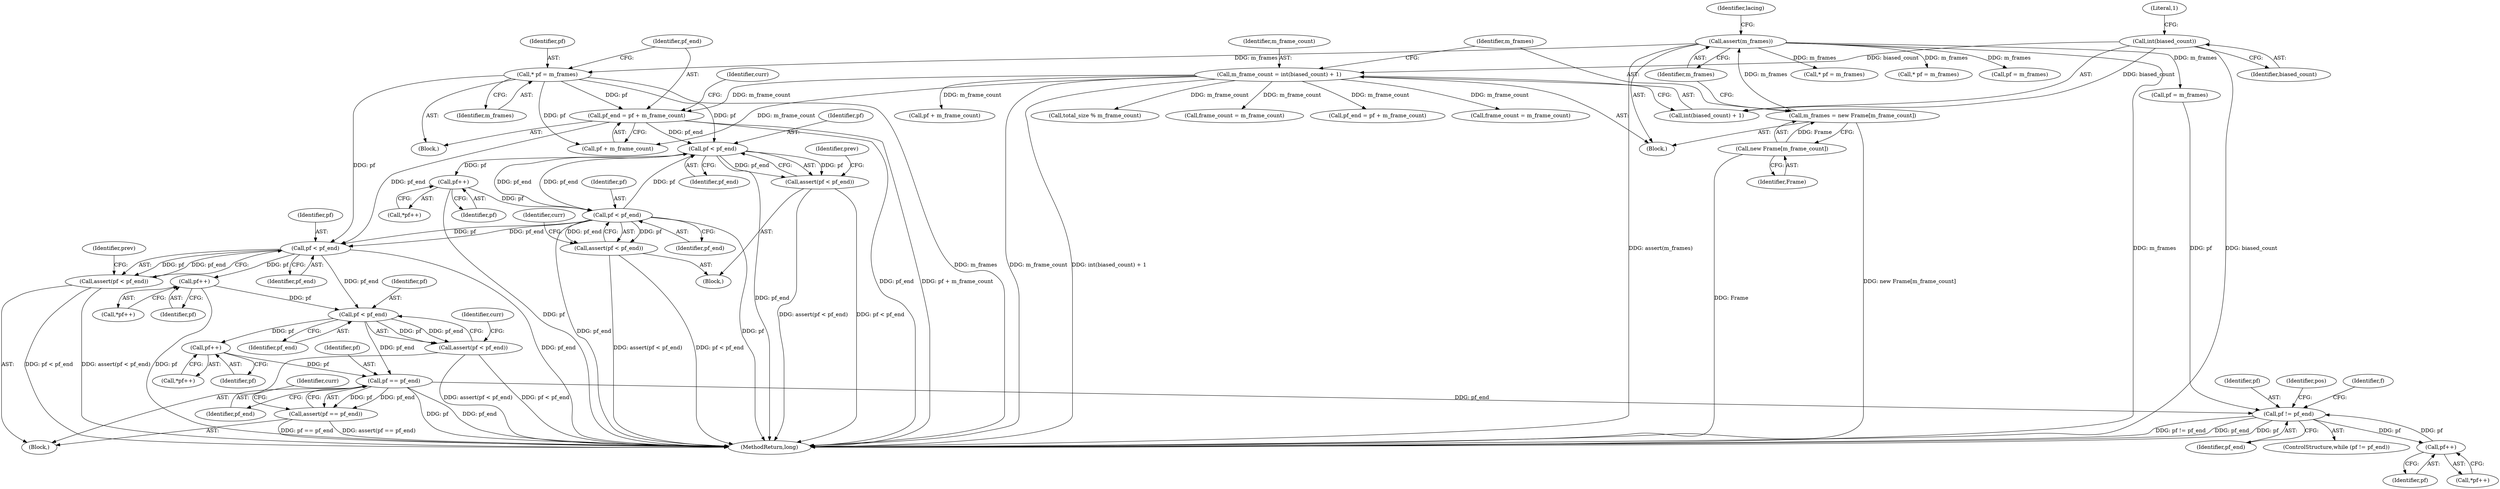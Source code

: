 digraph "1_Android_04839626ed859623901ebd3a5fd483982186b59d_174@integer" {
"1000675" [label="(Call,pf_end = pf + m_frame_count)"];
"1000672" [label="(Call,* pf = m_frames)"];
"1000355" [label="(Call,assert(m_frames))"];
"1000351" [label="(Call,m_frames = new Frame[m_frame_count])"];
"1000353" [label="(Call,new Frame[m_frame_count])"];
"1000345" [label="(Call,m_frame_count = int(biased_count) + 1)"];
"1000348" [label="(Call,int(biased_count))"];
"1000717" [label="(Call,pf < pf_end)"];
"1000716" [label="(Call,assert(pf < pf_end))"];
"1000724" [label="(Call,pf++)"];
"1000741" [label="(Call,pf < pf_end)"];
"1000740" [label="(Call,assert(pf < pf_end))"];
"1000832" [label="(Call,pf < pf_end)"];
"1000831" [label="(Call,assert(pf < pf_end))"];
"1000839" [label="(Call,pf++)"];
"1000856" [label="(Call,pf < pf_end)"];
"1000855" [label="(Call,assert(pf < pf_end))"];
"1000863" [label="(Call,pf++)"];
"1000866" [label="(Call,pf == pf_end)"];
"1000865" [label="(Call,assert(pf == pf_end))"];
"1000908" [label="(Call,pf != pf_end)"];
"1000916" [label="(Call,pf++)"];
"1000867" [label="(Identifier,pf)"];
"1000674" [label="(Identifier,m_frames)"];
"1000363" [label="(Call,* pf = m_frames)"];
"1000741" [label="(Call,pf < pf_end)"];
"1000725" [label="(Identifier,pf)"];
"1000904" [label="(Call,pf = m_frames)"];
"1000347" [label="(Call,int(biased_count) + 1)"];
"1000354" [label="(Identifier,Frame)"];
"1000831" [label="(Call,assert(pf < pf_end))"];
"1000864" [label="(Identifier,pf)"];
"1000345" [label="(Call,m_frame_count = int(biased_count) + 1)"];
"1000359" [label="(Identifier,lacing)"];
"1000832" [label="(Call,pf < pf_end)"];
"1000833" [label="(Identifier,pf)"];
"1000858" [label="(Identifier,pf_end)"];
"1000569" [label="(Call,* pf = m_frames)"];
"1000673" [label="(Identifier,pf)"];
"1000742" [label="(Identifier,pf)"];
"1000743" [label="(Identifier,pf_end)"];
"1000351" [label="(Call,m_frames = new Frame[m_frame_count])"];
"1000839" [label="(Call,pf++)"];
"1000672" [label="(Call,* pf = m_frames)"];
"1000675" [label="(Call,pf_end = pf + m_frame_count)"];
"1000746" [label="(Identifier,curr)"];
"1000868" [label="(Identifier,pf_end)"];
"1000717" [label="(Call,pf < pf_end)"];
"1000871" [label="(Identifier,curr)"];
"1000837" [label="(Identifier,prev)"];
"1000866" [label="(Call,pf == pf_end)"];
"1000550" [label="(Call,total_size % m_frame_count)"];
"1000346" [label="(Identifier,m_frame_count)"];
"1000862" [label="(Call,*pf++)"];
"1000942" [label="(MethodReturn,long)"];
"1000500" [label="(Call,pf = m_frames)"];
"1000348" [label="(Call,int(biased_count))"];
"1000719" [label="(Identifier,pf_end)"];
"1000740" [label="(Call,assert(pf < pf_end))"];
"1000376" [label="(Call,frame_count = m_frame_count)"];
"1000865" [label="(Call,assert(pf == pf_end))"];
"1000910" [label="(Identifier,pf_end)"];
"1000840" [label="(Identifier,pf)"];
"1000722" [label="(Identifier,prev)"];
"1000709" [label="(Block,)"];
"1000863" [label="(Call,pf++)"];
"1000353" [label="(Call,new Frame[m_frame_count])"];
"1000366" [label="(Call,pf_end = pf + m_frame_count)"];
"1000122" [label="(Block,)"];
"1000856" [label="(Call,pf < pf_end)"];
"1000724" [label="(Call,pf++)"];
"1000916" [label="(Call,pf++)"];
"1000826" [label="(Block,)"];
"1000349" [label="(Identifier,biased_count)"];
"1000716" [label="(Call,assert(pf < pf_end))"];
"1000838" [label="(Call,*pf++)"];
"1000909" [label="(Identifier,pf)"];
"1000917" [label="(Identifier,pf)"];
"1000908" [label="(Call,pf != pf_end)"];
"1000356" [label="(Identifier,m_frames)"];
"1000723" [label="(Call,*pf++)"];
"1000677" [label="(Call,pf + m_frame_count)"];
"1000907" [label="(ControlStructure,while (pf != pf_end))"];
"1000855" [label="(Call,assert(pf < pf_end))"];
"1000718" [label="(Identifier,pf)"];
"1000355" [label="(Call,assert(m_frames))"];
"1000861" [label="(Identifier,curr)"];
"1000938" [label="(Identifier,pos)"];
"1000614" [label="(Block,)"];
"1000683" [label="(Identifier,curr)"];
"1000630" [label="(Call,frame_count = m_frame_count)"];
"1000352" [label="(Identifier,m_frames)"];
"1000368" [label="(Call,pf + m_frame_count)"];
"1000350" [label="(Literal,1)"];
"1000914" [label="(Identifier,f)"];
"1000915" [label="(Call,*pf++)"];
"1000857" [label="(Identifier,pf)"];
"1000834" [label="(Identifier,pf_end)"];
"1000676" [label="(Identifier,pf_end)"];
"1000675" -> "1000614"  [label="AST: "];
"1000675" -> "1000677"  [label="CFG: "];
"1000676" -> "1000675"  [label="AST: "];
"1000677" -> "1000675"  [label="AST: "];
"1000683" -> "1000675"  [label="CFG: "];
"1000675" -> "1000942"  [label="DDG: pf_end"];
"1000675" -> "1000942"  [label="DDG: pf + m_frame_count"];
"1000672" -> "1000675"  [label="DDG: pf"];
"1000345" -> "1000675"  [label="DDG: m_frame_count"];
"1000675" -> "1000717"  [label="DDG: pf_end"];
"1000675" -> "1000832"  [label="DDG: pf_end"];
"1000672" -> "1000614"  [label="AST: "];
"1000672" -> "1000674"  [label="CFG: "];
"1000673" -> "1000672"  [label="AST: "];
"1000674" -> "1000672"  [label="AST: "];
"1000676" -> "1000672"  [label="CFG: "];
"1000672" -> "1000942"  [label="DDG: m_frames"];
"1000355" -> "1000672"  [label="DDG: m_frames"];
"1000672" -> "1000677"  [label="DDG: pf"];
"1000672" -> "1000717"  [label="DDG: pf"];
"1000672" -> "1000832"  [label="DDG: pf"];
"1000355" -> "1000122"  [label="AST: "];
"1000355" -> "1000356"  [label="CFG: "];
"1000356" -> "1000355"  [label="AST: "];
"1000359" -> "1000355"  [label="CFG: "];
"1000355" -> "1000942"  [label="DDG: m_frames"];
"1000355" -> "1000942"  [label="DDG: assert(m_frames)"];
"1000351" -> "1000355"  [label="DDG: m_frames"];
"1000355" -> "1000363"  [label="DDG: m_frames"];
"1000355" -> "1000500"  [label="DDG: m_frames"];
"1000355" -> "1000569"  [label="DDG: m_frames"];
"1000355" -> "1000904"  [label="DDG: m_frames"];
"1000351" -> "1000122"  [label="AST: "];
"1000351" -> "1000353"  [label="CFG: "];
"1000352" -> "1000351"  [label="AST: "];
"1000353" -> "1000351"  [label="AST: "];
"1000356" -> "1000351"  [label="CFG: "];
"1000351" -> "1000942"  [label="DDG: new Frame[m_frame_count]"];
"1000353" -> "1000351"  [label="DDG: Frame"];
"1000353" -> "1000354"  [label="CFG: "];
"1000354" -> "1000353"  [label="AST: "];
"1000353" -> "1000942"  [label="DDG: Frame"];
"1000345" -> "1000122"  [label="AST: "];
"1000345" -> "1000347"  [label="CFG: "];
"1000346" -> "1000345"  [label="AST: "];
"1000347" -> "1000345"  [label="AST: "];
"1000352" -> "1000345"  [label="CFG: "];
"1000345" -> "1000942"  [label="DDG: int(biased_count) + 1"];
"1000345" -> "1000942"  [label="DDG: m_frame_count"];
"1000348" -> "1000345"  [label="DDG: biased_count"];
"1000345" -> "1000366"  [label="DDG: m_frame_count"];
"1000345" -> "1000368"  [label="DDG: m_frame_count"];
"1000345" -> "1000376"  [label="DDG: m_frame_count"];
"1000345" -> "1000550"  [label="DDG: m_frame_count"];
"1000345" -> "1000630"  [label="DDG: m_frame_count"];
"1000345" -> "1000677"  [label="DDG: m_frame_count"];
"1000348" -> "1000347"  [label="AST: "];
"1000348" -> "1000349"  [label="CFG: "];
"1000349" -> "1000348"  [label="AST: "];
"1000350" -> "1000348"  [label="CFG: "];
"1000348" -> "1000942"  [label="DDG: biased_count"];
"1000348" -> "1000347"  [label="DDG: biased_count"];
"1000717" -> "1000716"  [label="AST: "];
"1000717" -> "1000719"  [label="CFG: "];
"1000718" -> "1000717"  [label="AST: "];
"1000719" -> "1000717"  [label="AST: "];
"1000716" -> "1000717"  [label="CFG: "];
"1000717" -> "1000942"  [label="DDG: pf_end"];
"1000717" -> "1000716"  [label="DDG: pf"];
"1000717" -> "1000716"  [label="DDG: pf_end"];
"1000741" -> "1000717"  [label="DDG: pf"];
"1000741" -> "1000717"  [label="DDG: pf_end"];
"1000717" -> "1000724"  [label="DDG: pf"];
"1000717" -> "1000741"  [label="DDG: pf_end"];
"1000716" -> "1000709"  [label="AST: "];
"1000722" -> "1000716"  [label="CFG: "];
"1000716" -> "1000942"  [label="DDG: assert(pf < pf_end)"];
"1000716" -> "1000942"  [label="DDG: pf < pf_end"];
"1000724" -> "1000723"  [label="AST: "];
"1000724" -> "1000725"  [label="CFG: "];
"1000725" -> "1000724"  [label="AST: "];
"1000723" -> "1000724"  [label="CFG: "];
"1000724" -> "1000942"  [label="DDG: pf"];
"1000724" -> "1000741"  [label="DDG: pf"];
"1000741" -> "1000740"  [label="AST: "];
"1000741" -> "1000743"  [label="CFG: "];
"1000742" -> "1000741"  [label="AST: "];
"1000743" -> "1000741"  [label="AST: "];
"1000740" -> "1000741"  [label="CFG: "];
"1000741" -> "1000942"  [label="DDG: pf"];
"1000741" -> "1000942"  [label="DDG: pf_end"];
"1000741" -> "1000740"  [label="DDG: pf"];
"1000741" -> "1000740"  [label="DDG: pf_end"];
"1000741" -> "1000832"  [label="DDG: pf"];
"1000741" -> "1000832"  [label="DDG: pf_end"];
"1000740" -> "1000709"  [label="AST: "];
"1000746" -> "1000740"  [label="CFG: "];
"1000740" -> "1000942"  [label="DDG: assert(pf < pf_end)"];
"1000740" -> "1000942"  [label="DDG: pf < pf_end"];
"1000832" -> "1000831"  [label="AST: "];
"1000832" -> "1000834"  [label="CFG: "];
"1000833" -> "1000832"  [label="AST: "];
"1000834" -> "1000832"  [label="AST: "];
"1000831" -> "1000832"  [label="CFG: "];
"1000832" -> "1000942"  [label="DDG: pf_end"];
"1000832" -> "1000831"  [label="DDG: pf"];
"1000832" -> "1000831"  [label="DDG: pf_end"];
"1000832" -> "1000839"  [label="DDG: pf"];
"1000832" -> "1000856"  [label="DDG: pf_end"];
"1000831" -> "1000826"  [label="AST: "];
"1000837" -> "1000831"  [label="CFG: "];
"1000831" -> "1000942"  [label="DDG: pf < pf_end"];
"1000831" -> "1000942"  [label="DDG: assert(pf < pf_end)"];
"1000839" -> "1000838"  [label="AST: "];
"1000839" -> "1000840"  [label="CFG: "];
"1000840" -> "1000839"  [label="AST: "];
"1000838" -> "1000839"  [label="CFG: "];
"1000839" -> "1000942"  [label="DDG: pf"];
"1000839" -> "1000856"  [label="DDG: pf"];
"1000856" -> "1000855"  [label="AST: "];
"1000856" -> "1000858"  [label="CFG: "];
"1000857" -> "1000856"  [label="AST: "];
"1000858" -> "1000856"  [label="AST: "];
"1000855" -> "1000856"  [label="CFG: "];
"1000856" -> "1000855"  [label="DDG: pf"];
"1000856" -> "1000855"  [label="DDG: pf_end"];
"1000856" -> "1000863"  [label="DDG: pf"];
"1000856" -> "1000866"  [label="DDG: pf_end"];
"1000855" -> "1000826"  [label="AST: "];
"1000861" -> "1000855"  [label="CFG: "];
"1000855" -> "1000942"  [label="DDG: assert(pf < pf_end)"];
"1000855" -> "1000942"  [label="DDG: pf < pf_end"];
"1000863" -> "1000862"  [label="AST: "];
"1000863" -> "1000864"  [label="CFG: "];
"1000864" -> "1000863"  [label="AST: "];
"1000862" -> "1000863"  [label="CFG: "];
"1000863" -> "1000866"  [label="DDG: pf"];
"1000866" -> "1000865"  [label="AST: "];
"1000866" -> "1000868"  [label="CFG: "];
"1000867" -> "1000866"  [label="AST: "];
"1000868" -> "1000866"  [label="AST: "];
"1000865" -> "1000866"  [label="CFG: "];
"1000866" -> "1000942"  [label="DDG: pf"];
"1000866" -> "1000942"  [label="DDG: pf_end"];
"1000866" -> "1000865"  [label="DDG: pf"];
"1000866" -> "1000865"  [label="DDG: pf_end"];
"1000866" -> "1000908"  [label="DDG: pf_end"];
"1000865" -> "1000826"  [label="AST: "];
"1000871" -> "1000865"  [label="CFG: "];
"1000865" -> "1000942"  [label="DDG: pf == pf_end"];
"1000865" -> "1000942"  [label="DDG: assert(pf == pf_end)"];
"1000908" -> "1000907"  [label="AST: "];
"1000908" -> "1000910"  [label="CFG: "];
"1000909" -> "1000908"  [label="AST: "];
"1000910" -> "1000908"  [label="AST: "];
"1000914" -> "1000908"  [label="CFG: "];
"1000938" -> "1000908"  [label="CFG: "];
"1000908" -> "1000942"  [label="DDG: pf != pf_end"];
"1000908" -> "1000942"  [label="DDG: pf_end"];
"1000908" -> "1000942"  [label="DDG: pf"];
"1000904" -> "1000908"  [label="DDG: pf"];
"1000916" -> "1000908"  [label="DDG: pf"];
"1000908" -> "1000916"  [label="DDG: pf"];
"1000916" -> "1000915"  [label="AST: "];
"1000916" -> "1000917"  [label="CFG: "];
"1000917" -> "1000916"  [label="AST: "];
"1000915" -> "1000916"  [label="CFG: "];
}
